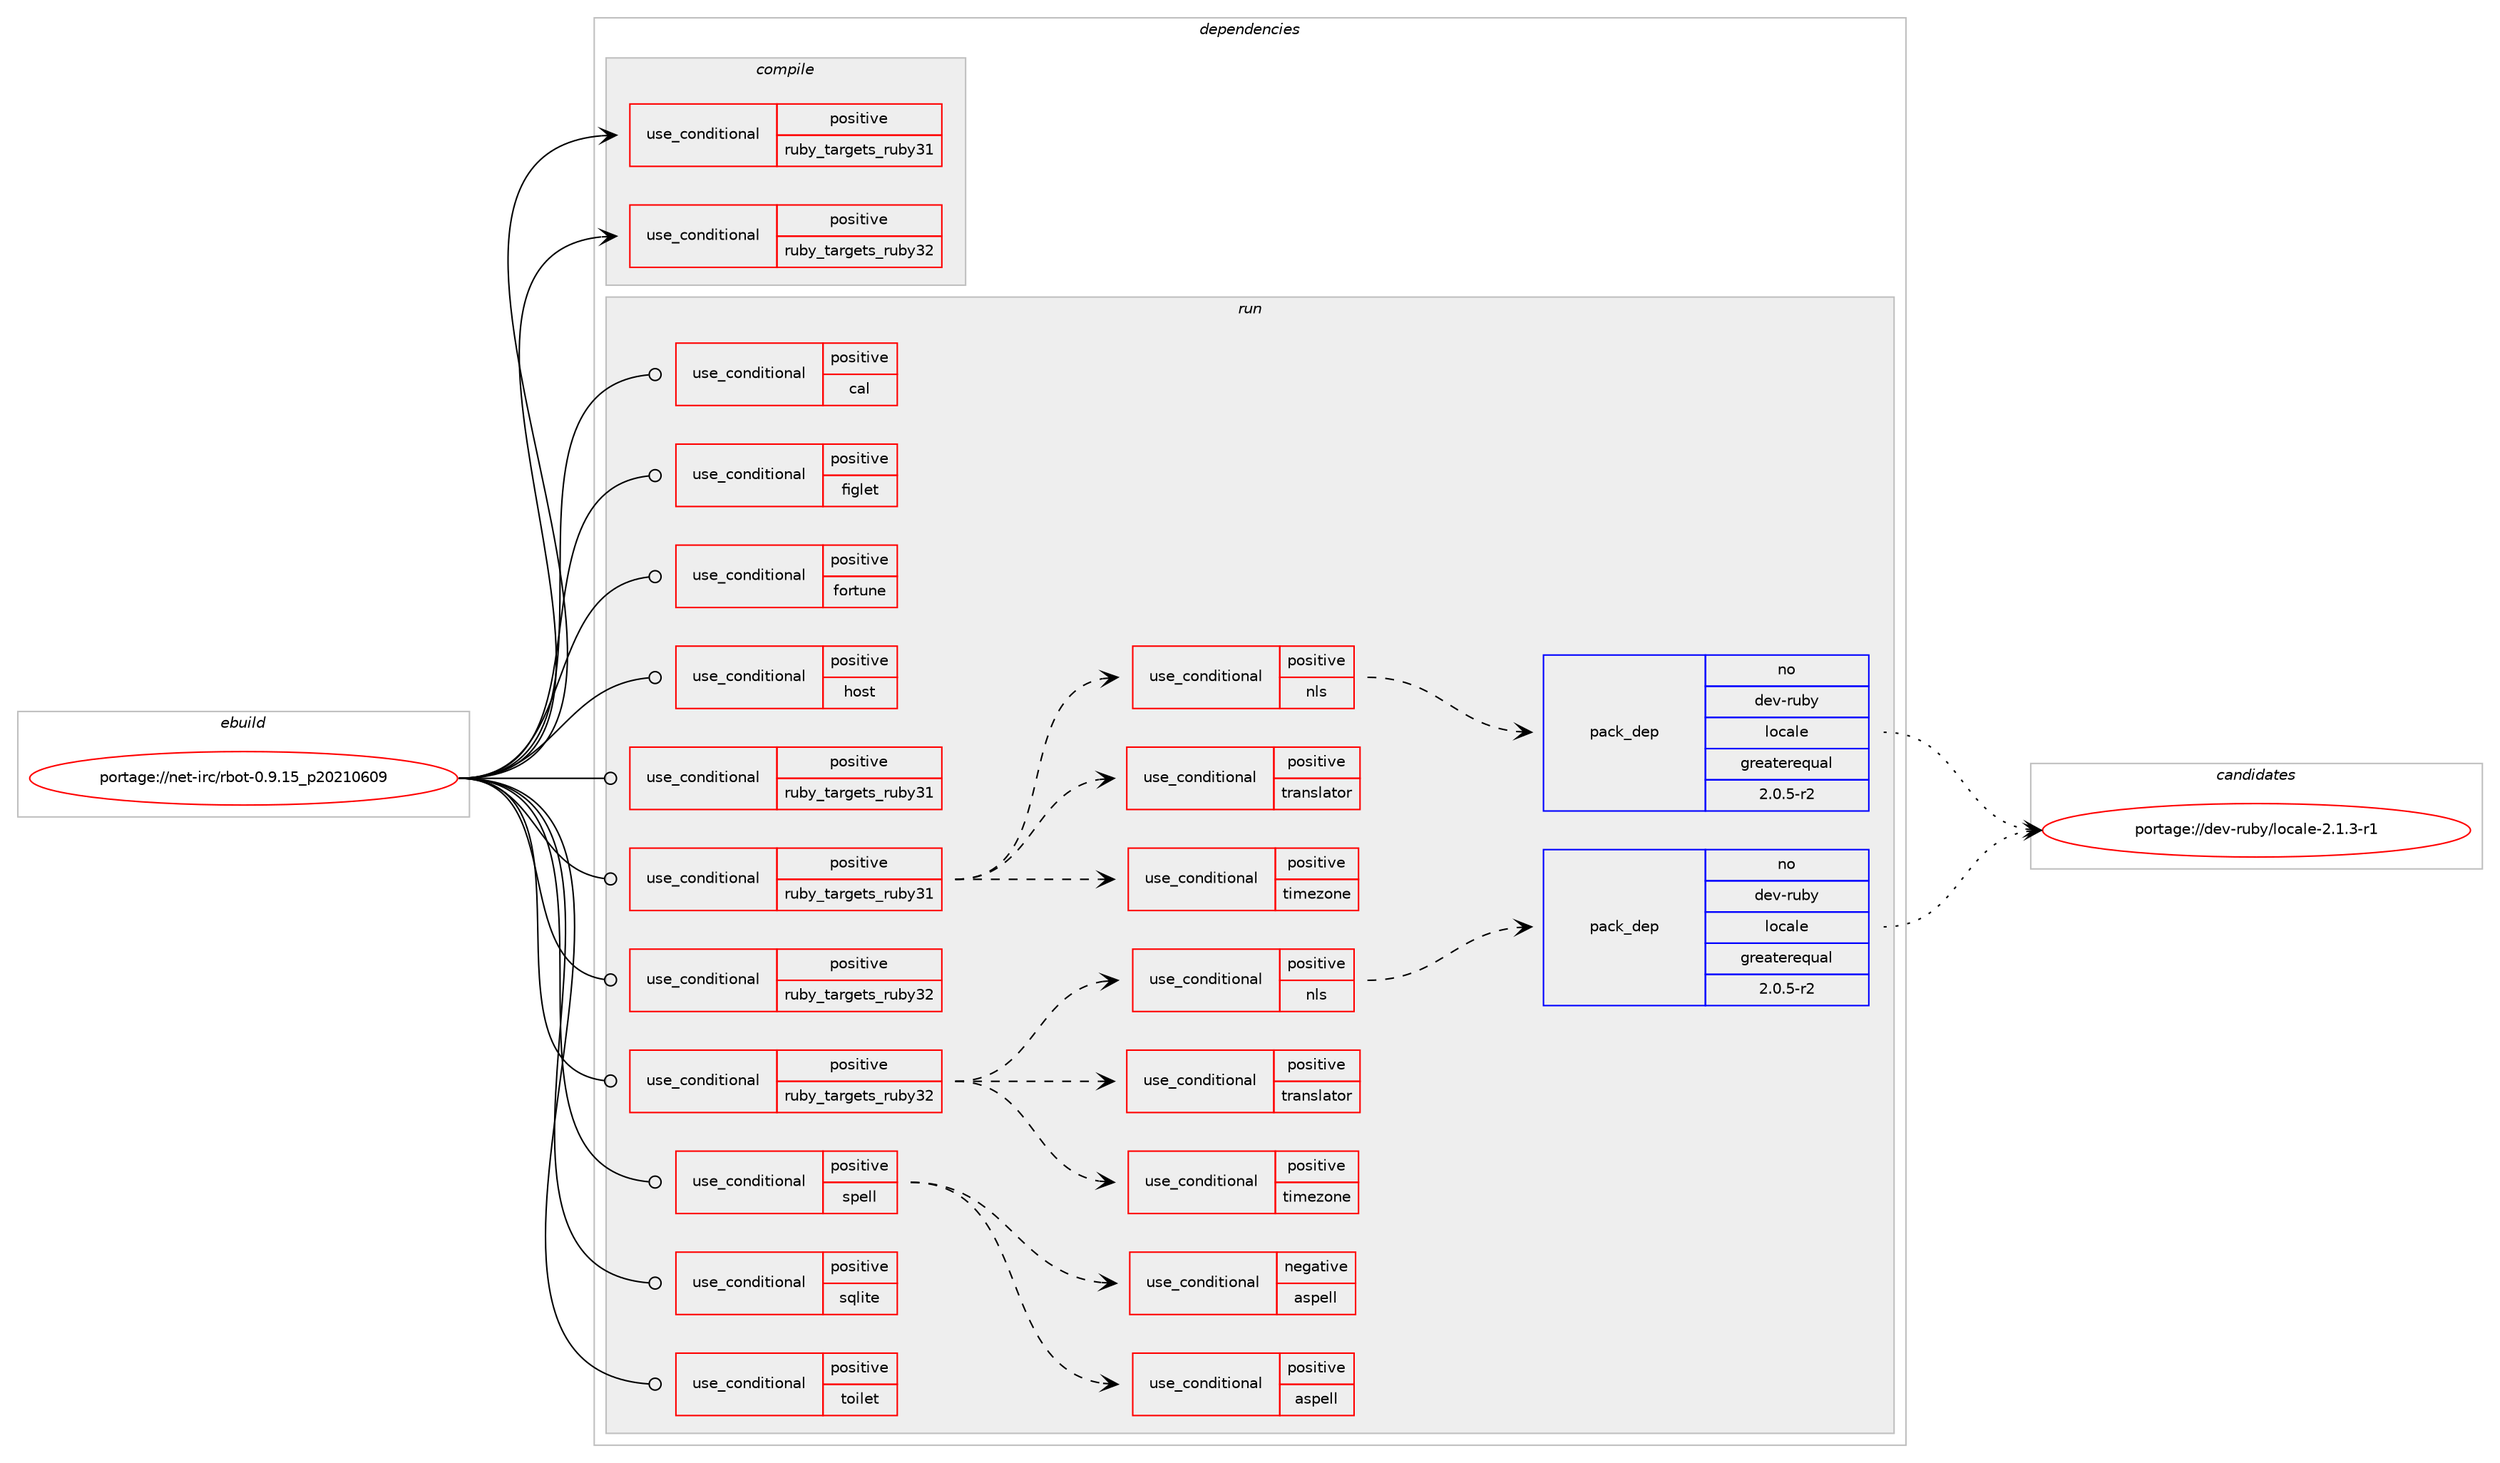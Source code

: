 digraph prolog {

# *************
# Graph options
# *************

newrank=true;
concentrate=true;
compound=true;
graph [rankdir=LR,fontname=Helvetica,fontsize=10,ranksep=1.5];#, ranksep=2.5, nodesep=0.2];
edge  [arrowhead=vee];
node  [fontname=Helvetica,fontsize=10];

# **********
# The ebuild
# **********

subgraph cluster_leftcol {
color=gray;
rank=same;
label=<<i>ebuild</i>>;
id [label="portage://net-irc/rbot-0.9.15_p20210609", color=red, width=4, href="../net-irc/rbot-0.9.15_p20210609.svg"];
}

# ****************
# The dependencies
# ****************

subgraph cluster_midcol {
color=gray;
label=<<i>dependencies</i>>;
subgraph cluster_compile {
fillcolor="#eeeeee";
style=filled;
label=<<i>compile</i>>;
subgraph cond1827 {
dependency2459 [label=<<TABLE BORDER="0" CELLBORDER="1" CELLSPACING="0" CELLPADDING="4"><TR><TD ROWSPAN="3" CELLPADDING="10">use_conditional</TD></TR><TR><TD>positive</TD></TR><TR><TD>ruby_targets_ruby31</TD></TR></TABLE>>, shape=none, color=red];
# *** BEGIN UNKNOWN DEPENDENCY TYPE (TODO) ***
# dependency2459 -> package_dependency(portage://net-irc/rbot-0.9.15_p20210609,install,no,dev-lang,ruby,none,[,,],[slot(3.1)],[])
# *** END UNKNOWN DEPENDENCY TYPE (TODO) ***

}
id:e -> dependency2459:w [weight=20,style="solid",arrowhead="vee"];
subgraph cond1828 {
dependency2460 [label=<<TABLE BORDER="0" CELLBORDER="1" CELLSPACING="0" CELLPADDING="4"><TR><TD ROWSPAN="3" CELLPADDING="10">use_conditional</TD></TR><TR><TD>positive</TD></TR><TR><TD>ruby_targets_ruby32</TD></TR></TABLE>>, shape=none, color=red];
# *** BEGIN UNKNOWN DEPENDENCY TYPE (TODO) ***
# dependency2460 -> package_dependency(portage://net-irc/rbot-0.9.15_p20210609,install,no,dev-lang,ruby,none,[,,],[slot(3.2)],[])
# *** END UNKNOWN DEPENDENCY TYPE (TODO) ***

}
id:e -> dependency2460:w [weight=20,style="solid",arrowhead="vee"];
# *** BEGIN UNKNOWN DEPENDENCY TYPE (TODO) ***
# id -> package_dependency(portage://net-irc/rbot-0.9.15_p20210609,install,no,acct-group,rbot,none,[,,],[],[])
# *** END UNKNOWN DEPENDENCY TYPE (TODO) ***

# *** BEGIN UNKNOWN DEPENDENCY TYPE (TODO) ***
# id -> package_dependency(portage://net-irc/rbot-0.9.15_p20210609,install,no,acct-user,rbot,none,[,,],[],[])
# *** END UNKNOWN DEPENDENCY TYPE (TODO) ***

}
subgraph cluster_compileandrun {
fillcolor="#eeeeee";
style=filled;
label=<<i>compile and run</i>>;
}
subgraph cluster_run {
fillcolor="#eeeeee";
style=filled;
label=<<i>run</i>>;
subgraph cond1829 {
dependency2461 [label=<<TABLE BORDER="0" CELLBORDER="1" CELLSPACING="0" CELLPADDING="4"><TR><TD ROWSPAN="3" CELLPADDING="10">use_conditional</TD></TR><TR><TD>positive</TD></TR><TR><TD>cal</TD></TR></TABLE>>, shape=none, color=red];
# *** BEGIN UNKNOWN DEPENDENCY TYPE (TODO) ***
# dependency2461 -> package_dependency(portage://net-irc/rbot-0.9.15_p20210609,run,no,sys-apps,util-linux,none,[,,],[],[])
# *** END UNKNOWN DEPENDENCY TYPE (TODO) ***

}
id:e -> dependency2461:w [weight=20,style="solid",arrowhead="odot"];
subgraph cond1830 {
dependency2462 [label=<<TABLE BORDER="0" CELLBORDER="1" CELLSPACING="0" CELLPADDING="4"><TR><TD ROWSPAN="3" CELLPADDING="10">use_conditional</TD></TR><TR><TD>positive</TD></TR><TR><TD>figlet</TD></TR></TABLE>>, shape=none, color=red];
# *** BEGIN UNKNOWN DEPENDENCY TYPE (TODO) ***
# dependency2462 -> package_dependency(portage://net-irc/rbot-0.9.15_p20210609,run,no,app-misc,figlet,none,[,,],[],[])
# *** END UNKNOWN DEPENDENCY TYPE (TODO) ***

}
id:e -> dependency2462:w [weight=20,style="solid",arrowhead="odot"];
subgraph cond1831 {
dependency2463 [label=<<TABLE BORDER="0" CELLBORDER="1" CELLSPACING="0" CELLPADDING="4"><TR><TD ROWSPAN="3" CELLPADDING="10">use_conditional</TD></TR><TR><TD>positive</TD></TR><TR><TD>fortune</TD></TR></TABLE>>, shape=none, color=red];
# *** BEGIN UNKNOWN DEPENDENCY TYPE (TODO) ***
# dependency2463 -> package_dependency(portage://net-irc/rbot-0.9.15_p20210609,run,no,games-misc,fortune-mod,none,[,,],[],[])
# *** END UNKNOWN DEPENDENCY TYPE (TODO) ***

}
id:e -> dependency2463:w [weight=20,style="solid",arrowhead="odot"];
subgraph cond1832 {
dependency2464 [label=<<TABLE BORDER="0" CELLBORDER="1" CELLSPACING="0" CELLPADDING="4"><TR><TD ROWSPAN="3" CELLPADDING="10">use_conditional</TD></TR><TR><TD>positive</TD></TR><TR><TD>host</TD></TR></TABLE>>, shape=none, color=red];
# *** BEGIN UNKNOWN DEPENDENCY TYPE (TODO) ***
# dependency2464 -> package_dependency(portage://net-irc/rbot-0.9.15_p20210609,run,no,net-dns,bind-tools,none,[,,],[],[])
# *** END UNKNOWN DEPENDENCY TYPE (TODO) ***

}
id:e -> dependency2464:w [weight=20,style="solid",arrowhead="odot"];
subgraph cond1833 {
dependency2465 [label=<<TABLE BORDER="0" CELLBORDER="1" CELLSPACING="0" CELLPADDING="4"><TR><TD ROWSPAN="3" CELLPADDING="10">use_conditional</TD></TR><TR><TD>positive</TD></TR><TR><TD>ruby_targets_ruby31</TD></TR></TABLE>>, shape=none, color=red];
# *** BEGIN UNKNOWN DEPENDENCY TYPE (TODO) ***
# dependency2465 -> package_dependency(portage://net-irc/rbot-0.9.15_p20210609,run,no,dev-lang,ruby,none,[,,],[slot(3.1)],[])
# *** END UNKNOWN DEPENDENCY TYPE (TODO) ***

}
id:e -> dependency2465:w [weight=20,style="solid",arrowhead="odot"];
subgraph cond1834 {
dependency2466 [label=<<TABLE BORDER="0" CELLBORDER="1" CELLSPACING="0" CELLPADDING="4"><TR><TD ROWSPAN="3" CELLPADDING="10">use_conditional</TD></TR><TR><TD>positive</TD></TR><TR><TD>ruby_targets_ruby31</TD></TR></TABLE>>, shape=none, color=red];
# *** BEGIN UNKNOWN DEPENDENCY TYPE (TODO) ***
# dependency2466 -> package_dependency(portage://net-irc/rbot-0.9.15_p20210609,run,no,dev-ruby,tokyocabinet,none,[,,],[],[use(enable(ruby_targets_ruby31),negative)])
# *** END UNKNOWN DEPENDENCY TYPE (TODO) ***

subgraph cond1835 {
dependency2467 [label=<<TABLE BORDER="0" CELLBORDER="1" CELLSPACING="0" CELLPADDING="4"><TR><TD ROWSPAN="3" CELLPADDING="10">use_conditional</TD></TR><TR><TD>positive</TD></TR><TR><TD>timezone</TD></TR></TABLE>>, shape=none, color=red];
# *** BEGIN UNKNOWN DEPENDENCY TYPE (TODO) ***
# dependency2467 -> package_dependency(portage://net-irc/rbot-0.9.15_p20210609,run,no,dev-ruby,tzinfo,none,[,,],any_different_slot,[use(enable(ruby_targets_ruby31),negative)])
# *** END UNKNOWN DEPENDENCY TYPE (TODO) ***

}
dependency2466:e -> dependency2467:w [weight=20,style="dashed",arrowhead="vee"];
subgraph cond1836 {
dependency2468 [label=<<TABLE BORDER="0" CELLBORDER="1" CELLSPACING="0" CELLPADDING="4"><TR><TD ROWSPAN="3" CELLPADDING="10">use_conditional</TD></TR><TR><TD>positive</TD></TR><TR><TD>translator</TD></TR></TABLE>>, shape=none, color=red];
# *** BEGIN UNKNOWN DEPENDENCY TYPE (TODO) ***
# dependency2468 -> package_dependency(portage://net-irc/rbot-0.9.15_p20210609,run,no,dev-ruby,mechanize,none,[,,],[],[use(enable(ruby_targets_ruby31),negative)])
# *** END UNKNOWN DEPENDENCY TYPE (TODO) ***

}
dependency2466:e -> dependency2468:w [weight=20,style="dashed",arrowhead="vee"];
subgraph cond1837 {
dependency2469 [label=<<TABLE BORDER="0" CELLBORDER="1" CELLSPACING="0" CELLPADDING="4"><TR><TD ROWSPAN="3" CELLPADDING="10">use_conditional</TD></TR><TR><TD>positive</TD></TR><TR><TD>nls</TD></TR></TABLE>>, shape=none, color=red];
# *** BEGIN UNKNOWN DEPENDENCY TYPE (TODO) ***
# dependency2469 -> package_dependency(portage://net-irc/rbot-0.9.15_p20210609,run,no,dev-ruby,ruby-gettext,none,[,,],[],[use(enable(ruby_targets_ruby31),negative)])
# *** END UNKNOWN DEPENDENCY TYPE (TODO) ***

subgraph pack605 {
dependency2470 [label=<<TABLE BORDER="0" CELLBORDER="1" CELLSPACING="0" CELLPADDING="4" WIDTH="220"><TR><TD ROWSPAN="6" CELLPADDING="30">pack_dep</TD></TR><TR><TD WIDTH="110">no</TD></TR><TR><TD>dev-ruby</TD></TR><TR><TD>locale</TD></TR><TR><TD>greaterequal</TD></TR><TR><TD>2.0.5-r2</TD></TR></TABLE>>, shape=none, color=blue];
}
dependency2469:e -> dependency2470:w [weight=20,style="dashed",arrowhead="vee"];
}
dependency2466:e -> dependency2469:w [weight=20,style="dashed",arrowhead="vee"];
}
id:e -> dependency2466:w [weight=20,style="solid",arrowhead="odot"];
subgraph cond1838 {
dependency2471 [label=<<TABLE BORDER="0" CELLBORDER="1" CELLSPACING="0" CELLPADDING="4"><TR><TD ROWSPAN="3" CELLPADDING="10">use_conditional</TD></TR><TR><TD>positive</TD></TR><TR><TD>ruby_targets_ruby32</TD></TR></TABLE>>, shape=none, color=red];
# *** BEGIN UNKNOWN DEPENDENCY TYPE (TODO) ***
# dependency2471 -> package_dependency(portage://net-irc/rbot-0.9.15_p20210609,run,no,dev-lang,ruby,none,[,,],[slot(3.2)],[])
# *** END UNKNOWN DEPENDENCY TYPE (TODO) ***

}
id:e -> dependency2471:w [weight=20,style="solid",arrowhead="odot"];
subgraph cond1839 {
dependency2472 [label=<<TABLE BORDER="0" CELLBORDER="1" CELLSPACING="0" CELLPADDING="4"><TR><TD ROWSPAN="3" CELLPADDING="10">use_conditional</TD></TR><TR><TD>positive</TD></TR><TR><TD>ruby_targets_ruby32</TD></TR></TABLE>>, shape=none, color=red];
# *** BEGIN UNKNOWN DEPENDENCY TYPE (TODO) ***
# dependency2472 -> package_dependency(portage://net-irc/rbot-0.9.15_p20210609,run,no,dev-ruby,tokyocabinet,none,[,,],[],[use(enable(ruby_targets_ruby32),negative)])
# *** END UNKNOWN DEPENDENCY TYPE (TODO) ***

subgraph cond1840 {
dependency2473 [label=<<TABLE BORDER="0" CELLBORDER="1" CELLSPACING="0" CELLPADDING="4"><TR><TD ROWSPAN="3" CELLPADDING="10">use_conditional</TD></TR><TR><TD>positive</TD></TR><TR><TD>timezone</TD></TR></TABLE>>, shape=none, color=red];
# *** BEGIN UNKNOWN DEPENDENCY TYPE (TODO) ***
# dependency2473 -> package_dependency(portage://net-irc/rbot-0.9.15_p20210609,run,no,dev-ruby,tzinfo,none,[,,],any_different_slot,[use(enable(ruby_targets_ruby32),negative)])
# *** END UNKNOWN DEPENDENCY TYPE (TODO) ***

}
dependency2472:e -> dependency2473:w [weight=20,style="dashed",arrowhead="vee"];
subgraph cond1841 {
dependency2474 [label=<<TABLE BORDER="0" CELLBORDER="1" CELLSPACING="0" CELLPADDING="4"><TR><TD ROWSPAN="3" CELLPADDING="10">use_conditional</TD></TR><TR><TD>positive</TD></TR><TR><TD>translator</TD></TR></TABLE>>, shape=none, color=red];
# *** BEGIN UNKNOWN DEPENDENCY TYPE (TODO) ***
# dependency2474 -> package_dependency(portage://net-irc/rbot-0.9.15_p20210609,run,no,dev-ruby,mechanize,none,[,,],[],[use(enable(ruby_targets_ruby32),negative)])
# *** END UNKNOWN DEPENDENCY TYPE (TODO) ***

}
dependency2472:e -> dependency2474:w [weight=20,style="dashed",arrowhead="vee"];
subgraph cond1842 {
dependency2475 [label=<<TABLE BORDER="0" CELLBORDER="1" CELLSPACING="0" CELLPADDING="4"><TR><TD ROWSPAN="3" CELLPADDING="10">use_conditional</TD></TR><TR><TD>positive</TD></TR><TR><TD>nls</TD></TR></TABLE>>, shape=none, color=red];
# *** BEGIN UNKNOWN DEPENDENCY TYPE (TODO) ***
# dependency2475 -> package_dependency(portage://net-irc/rbot-0.9.15_p20210609,run,no,dev-ruby,ruby-gettext,none,[,,],[],[use(enable(ruby_targets_ruby32),negative)])
# *** END UNKNOWN DEPENDENCY TYPE (TODO) ***

subgraph pack606 {
dependency2476 [label=<<TABLE BORDER="0" CELLBORDER="1" CELLSPACING="0" CELLPADDING="4" WIDTH="220"><TR><TD ROWSPAN="6" CELLPADDING="30">pack_dep</TD></TR><TR><TD WIDTH="110">no</TD></TR><TR><TD>dev-ruby</TD></TR><TR><TD>locale</TD></TR><TR><TD>greaterequal</TD></TR><TR><TD>2.0.5-r2</TD></TR></TABLE>>, shape=none, color=blue];
}
dependency2475:e -> dependency2476:w [weight=20,style="dashed",arrowhead="vee"];
}
dependency2472:e -> dependency2475:w [weight=20,style="dashed",arrowhead="vee"];
}
id:e -> dependency2472:w [weight=20,style="solid",arrowhead="odot"];
subgraph cond1843 {
dependency2477 [label=<<TABLE BORDER="0" CELLBORDER="1" CELLSPACING="0" CELLPADDING="4"><TR><TD ROWSPAN="3" CELLPADDING="10">use_conditional</TD></TR><TR><TD>positive</TD></TR><TR><TD>spell</TD></TR></TABLE>>, shape=none, color=red];
subgraph cond1844 {
dependency2478 [label=<<TABLE BORDER="0" CELLBORDER="1" CELLSPACING="0" CELLPADDING="4"><TR><TD ROWSPAN="3" CELLPADDING="10">use_conditional</TD></TR><TR><TD>positive</TD></TR><TR><TD>aspell</TD></TR></TABLE>>, shape=none, color=red];
# *** BEGIN UNKNOWN DEPENDENCY TYPE (TODO) ***
# dependency2478 -> package_dependency(portage://net-irc/rbot-0.9.15_p20210609,run,no,app-text,aspell,none,[,,],[],[])
# *** END UNKNOWN DEPENDENCY TYPE (TODO) ***

}
dependency2477:e -> dependency2478:w [weight=20,style="dashed",arrowhead="vee"];
subgraph cond1845 {
dependency2479 [label=<<TABLE BORDER="0" CELLBORDER="1" CELLSPACING="0" CELLPADDING="4"><TR><TD ROWSPAN="3" CELLPADDING="10">use_conditional</TD></TR><TR><TD>negative</TD></TR><TR><TD>aspell</TD></TR></TABLE>>, shape=none, color=red];
# *** BEGIN UNKNOWN DEPENDENCY TYPE (TODO) ***
# dependency2479 -> package_dependency(portage://net-irc/rbot-0.9.15_p20210609,run,no,app-text,hunspell,none,[,,],[],[])
# *** END UNKNOWN DEPENDENCY TYPE (TODO) ***

}
dependency2477:e -> dependency2479:w [weight=20,style="dashed",arrowhead="vee"];
}
id:e -> dependency2477:w [weight=20,style="solid",arrowhead="odot"];
subgraph cond1846 {
dependency2480 [label=<<TABLE BORDER="0" CELLBORDER="1" CELLSPACING="0" CELLPADDING="4"><TR><TD ROWSPAN="3" CELLPADDING="10">use_conditional</TD></TR><TR><TD>positive</TD></TR><TR><TD>sqlite</TD></TR></TABLE>>, shape=none, color=red];
# *** BEGIN UNKNOWN DEPENDENCY TYPE (TODO) ***
# dependency2480 -> package_dependency(portage://net-irc/rbot-0.9.15_p20210609,run,no,dev-ruby,sqlite3,none,[,,],[],[])
# *** END UNKNOWN DEPENDENCY TYPE (TODO) ***

}
id:e -> dependency2480:w [weight=20,style="solid",arrowhead="odot"];
subgraph cond1847 {
dependency2481 [label=<<TABLE BORDER="0" CELLBORDER="1" CELLSPACING="0" CELLPADDING="4"><TR><TD ROWSPAN="3" CELLPADDING="10">use_conditional</TD></TR><TR><TD>positive</TD></TR><TR><TD>toilet</TD></TR></TABLE>>, shape=none, color=red];
# *** BEGIN UNKNOWN DEPENDENCY TYPE (TODO) ***
# dependency2481 -> package_dependency(portage://net-irc/rbot-0.9.15_p20210609,run,no,app-misc,toilet,none,[,,],[],[])
# *** END UNKNOWN DEPENDENCY TYPE (TODO) ***

}
id:e -> dependency2481:w [weight=20,style="solid",arrowhead="odot"];
# *** BEGIN UNKNOWN DEPENDENCY TYPE (TODO) ***
# id -> package_dependency(portage://net-irc/rbot-0.9.15_p20210609,run,no,acct-group,rbot,none,[,,],[],[])
# *** END UNKNOWN DEPENDENCY TYPE (TODO) ***

# *** BEGIN UNKNOWN DEPENDENCY TYPE (TODO) ***
# id -> package_dependency(portage://net-irc/rbot-0.9.15_p20210609,run,no,acct-user,rbot,none,[,,],[],[])
# *** END UNKNOWN DEPENDENCY TYPE (TODO) ***

}
}

# **************
# The candidates
# **************

subgraph cluster_choices {
rank=same;
color=gray;
label=<<i>candidates</i>>;

subgraph choice605 {
color=black;
nodesep=1;
choice10010111845114117981214710811199971081014550464946514511449 [label="portage://dev-ruby/locale-2.1.3-r1", color=red, width=4,href="../dev-ruby/locale-2.1.3-r1.svg"];
dependency2470:e -> choice10010111845114117981214710811199971081014550464946514511449:w [style=dotted,weight="100"];
}
subgraph choice606 {
color=black;
nodesep=1;
choice10010111845114117981214710811199971081014550464946514511449 [label="portage://dev-ruby/locale-2.1.3-r1", color=red, width=4,href="../dev-ruby/locale-2.1.3-r1.svg"];
dependency2476:e -> choice10010111845114117981214710811199971081014550464946514511449:w [style=dotted,weight="100"];
}
}

}
